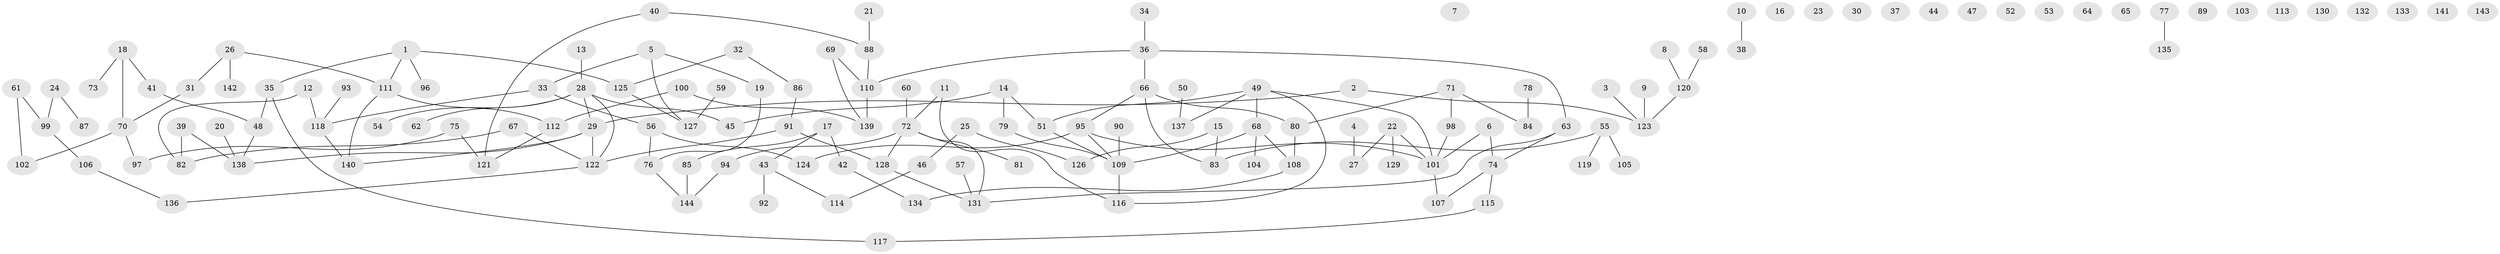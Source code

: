 // coarse degree distribution, {0: 0.3684210526315789, 1: 0.17543859649122806, 3: 0.12280701754385964, 4: 0.14035087719298245, 2: 0.12280701754385964, 5: 0.03508771929824561, 7: 0.017543859649122806, 6: 0.017543859649122806}
// Generated by graph-tools (version 1.1) at 2025/43/03/04/25 21:43:08]
// undirected, 144 vertices, 151 edges
graph export_dot {
graph [start="1"]
  node [color=gray90,style=filled];
  1;
  2;
  3;
  4;
  5;
  6;
  7;
  8;
  9;
  10;
  11;
  12;
  13;
  14;
  15;
  16;
  17;
  18;
  19;
  20;
  21;
  22;
  23;
  24;
  25;
  26;
  27;
  28;
  29;
  30;
  31;
  32;
  33;
  34;
  35;
  36;
  37;
  38;
  39;
  40;
  41;
  42;
  43;
  44;
  45;
  46;
  47;
  48;
  49;
  50;
  51;
  52;
  53;
  54;
  55;
  56;
  57;
  58;
  59;
  60;
  61;
  62;
  63;
  64;
  65;
  66;
  67;
  68;
  69;
  70;
  71;
  72;
  73;
  74;
  75;
  76;
  77;
  78;
  79;
  80;
  81;
  82;
  83;
  84;
  85;
  86;
  87;
  88;
  89;
  90;
  91;
  92;
  93;
  94;
  95;
  96;
  97;
  98;
  99;
  100;
  101;
  102;
  103;
  104;
  105;
  106;
  107;
  108;
  109;
  110;
  111;
  112;
  113;
  114;
  115;
  116;
  117;
  118;
  119;
  120;
  121;
  122;
  123;
  124;
  125;
  126;
  127;
  128;
  129;
  130;
  131;
  132;
  133;
  134;
  135;
  136;
  137;
  138;
  139;
  140;
  141;
  142;
  143;
  144;
  1 -- 35;
  1 -- 96;
  1 -- 111;
  1 -- 125;
  2 -- 29;
  2 -- 123;
  3 -- 123;
  4 -- 27;
  5 -- 19;
  5 -- 33;
  5 -- 127;
  6 -- 74;
  6 -- 101;
  8 -- 120;
  9 -- 123;
  10 -- 38;
  11 -- 72;
  11 -- 116;
  12 -- 82;
  12 -- 118;
  13 -- 28;
  14 -- 45;
  14 -- 51;
  14 -- 79;
  15 -- 83;
  15 -- 126;
  17 -- 42;
  17 -- 43;
  17 -- 85;
  18 -- 41;
  18 -- 70;
  18 -- 73;
  19 -- 76;
  20 -- 138;
  21 -- 88;
  22 -- 27;
  22 -- 101;
  22 -- 129;
  24 -- 87;
  24 -- 99;
  25 -- 46;
  25 -- 126;
  26 -- 31;
  26 -- 111;
  26 -- 142;
  28 -- 29;
  28 -- 45;
  28 -- 54;
  28 -- 62;
  28 -- 122;
  29 -- 122;
  29 -- 138;
  29 -- 140;
  31 -- 70;
  32 -- 86;
  32 -- 125;
  33 -- 56;
  33 -- 118;
  34 -- 36;
  35 -- 48;
  35 -- 117;
  36 -- 63;
  36 -- 66;
  36 -- 110;
  39 -- 82;
  39 -- 138;
  40 -- 88;
  40 -- 121;
  41 -- 48;
  42 -- 134;
  43 -- 92;
  43 -- 114;
  46 -- 114;
  48 -- 138;
  49 -- 51;
  49 -- 68;
  49 -- 101;
  49 -- 116;
  49 -- 137;
  50 -- 137;
  51 -- 109;
  55 -- 83;
  55 -- 105;
  55 -- 119;
  56 -- 76;
  56 -- 124;
  57 -- 131;
  58 -- 120;
  59 -- 127;
  60 -- 72;
  61 -- 99;
  61 -- 102;
  63 -- 74;
  63 -- 131;
  66 -- 80;
  66 -- 83;
  66 -- 95;
  67 -- 82;
  67 -- 122;
  68 -- 104;
  68 -- 108;
  68 -- 109;
  69 -- 110;
  69 -- 139;
  70 -- 97;
  70 -- 102;
  71 -- 80;
  71 -- 84;
  71 -- 98;
  72 -- 81;
  72 -- 94;
  72 -- 128;
  72 -- 131;
  74 -- 107;
  74 -- 115;
  75 -- 97;
  75 -- 121;
  76 -- 144;
  77 -- 135;
  78 -- 84;
  79 -- 109;
  80 -- 108;
  85 -- 144;
  86 -- 91;
  88 -- 110;
  90 -- 109;
  91 -- 122;
  91 -- 128;
  93 -- 118;
  94 -- 144;
  95 -- 101;
  95 -- 109;
  95 -- 124;
  98 -- 101;
  99 -- 106;
  100 -- 112;
  100 -- 139;
  101 -- 107;
  106 -- 136;
  108 -- 134;
  109 -- 116;
  110 -- 139;
  111 -- 112;
  111 -- 140;
  112 -- 121;
  115 -- 117;
  118 -- 140;
  120 -- 123;
  122 -- 136;
  125 -- 127;
  128 -- 131;
}
